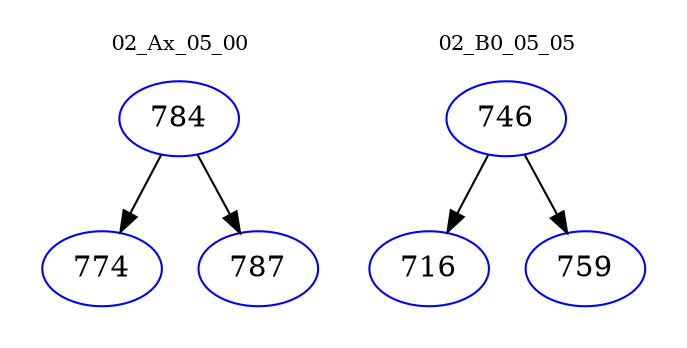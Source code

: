 digraph{
subgraph cluster_0 {
color = white
label = "02_Ax_05_00";
fontsize=10;
T0_784 [label="784", color="blue"]
T0_784 -> T0_774 [color="black"]
T0_774 [label="774", color="blue"]
T0_784 -> T0_787 [color="black"]
T0_787 [label="787", color="blue"]
}
subgraph cluster_1 {
color = white
label = "02_B0_05_05";
fontsize=10;
T1_746 [label="746", color="blue"]
T1_746 -> T1_716 [color="black"]
T1_716 [label="716", color="blue"]
T1_746 -> T1_759 [color="black"]
T1_759 [label="759", color="blue"]
}
}
